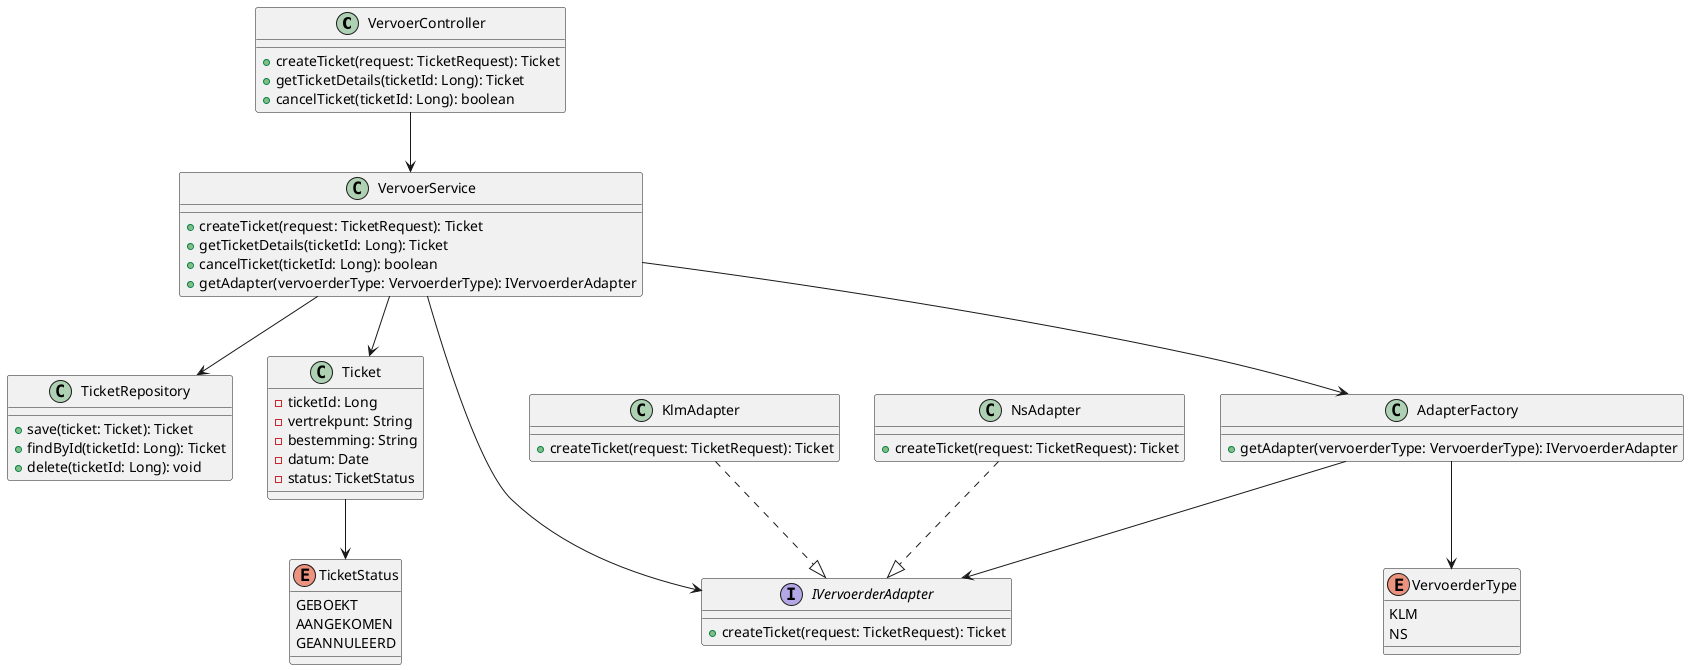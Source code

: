 @startuml



class VervoerController {
    +createTicket(request: TicketRequest): Ticket
    +getTicketDetails(ticketId: Long): Ticket
    +cancelTicket(ticketId: Long): boolean
}

VervoerController --> VervoerService

class VervoerService {
    +createTicket(request: TicketRequest): Ticket
    +getTicketDetails(ticketId: Long): Ticket
    +cancelTicket(ticketId: Long): boolean
    +getAdapter(vervoerderType: VervoerderType): IVervoerderAdapter
}

class TicketRepository {
    +save(ticket: Ticket): Ticket
    +findById(ticketId: Long): Ticket
    +delete(ticketId: Long): void
}

VervoerService --> TicketRepository

class Ticket {
    - ticketId: Long
    - vertrekpunt: String
    - bestemming: String
    - datum: Date
    - status: TicketStatus
}

enum TicketStatus {
    GEBOEKT
    AANGEKOMEN
    GEANNULEERD
}

VervoerService --> Ticket
Ticket --> TicketStatus

enum VervoerderType {
    KLM
    NS
}

interface IVervoerderAdapter {
    +createTicket(request: TicketRequest): Ticket
}

class KlmAdapter {
    +createTicket(request: TicketRequest): Ticket
}

class NsAdapter {
    +createTicket(request: TicketRequest): Ticket
}

KlmAdapter ..|> IVervoerderAdapter
NsAdapter ..|> IVervoerderAdapter
VervoerService --> IVervoerderAdapter
AdapterFactory --> VervoerderType

class AdapterFactory {
    +getAdapter(vervoerderType: VervoerderType): IVervoerderAdapter
}

AdapterFactory --> IVervoerderAdapter
VervoerService --> AdapterFactory

@enduml
